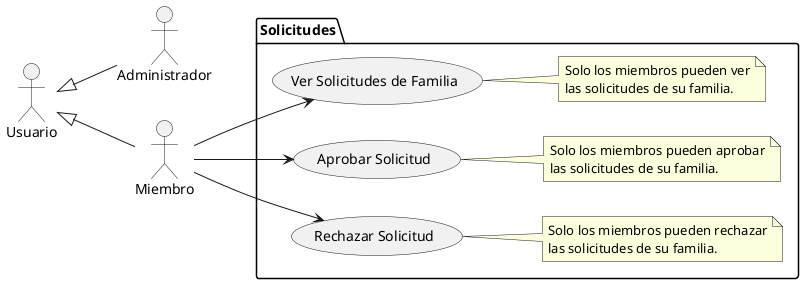 @startuml
left to right direction
' Actores
:Usuario: as Act1
:Administrador: as Act2
:Miembro: as Act3
Act1 <|-- Act2
Act1 <|-- Act3

' Casos de uso
package Solicitudes as PACK1 {
    
    (Ver Solicitudes de Familia) as CU1
    Act3 --> CU1
    note right of CU1: Solo los miembros pueden ver\nlas solicitudes de su familia.

    (Aprobar Solicitud) as CU2
    Act3 --> CU2
    note right of CU2: Solo los miembros pueden aprobar\nlas solicitudes de su familia.

    (Rechazar Solicitud) as CU3
    Act3 --> CU3
    note right of CU3: Solo los miembros pueden rechazar\nlas solicitudes de su familia.

}

@enduml
